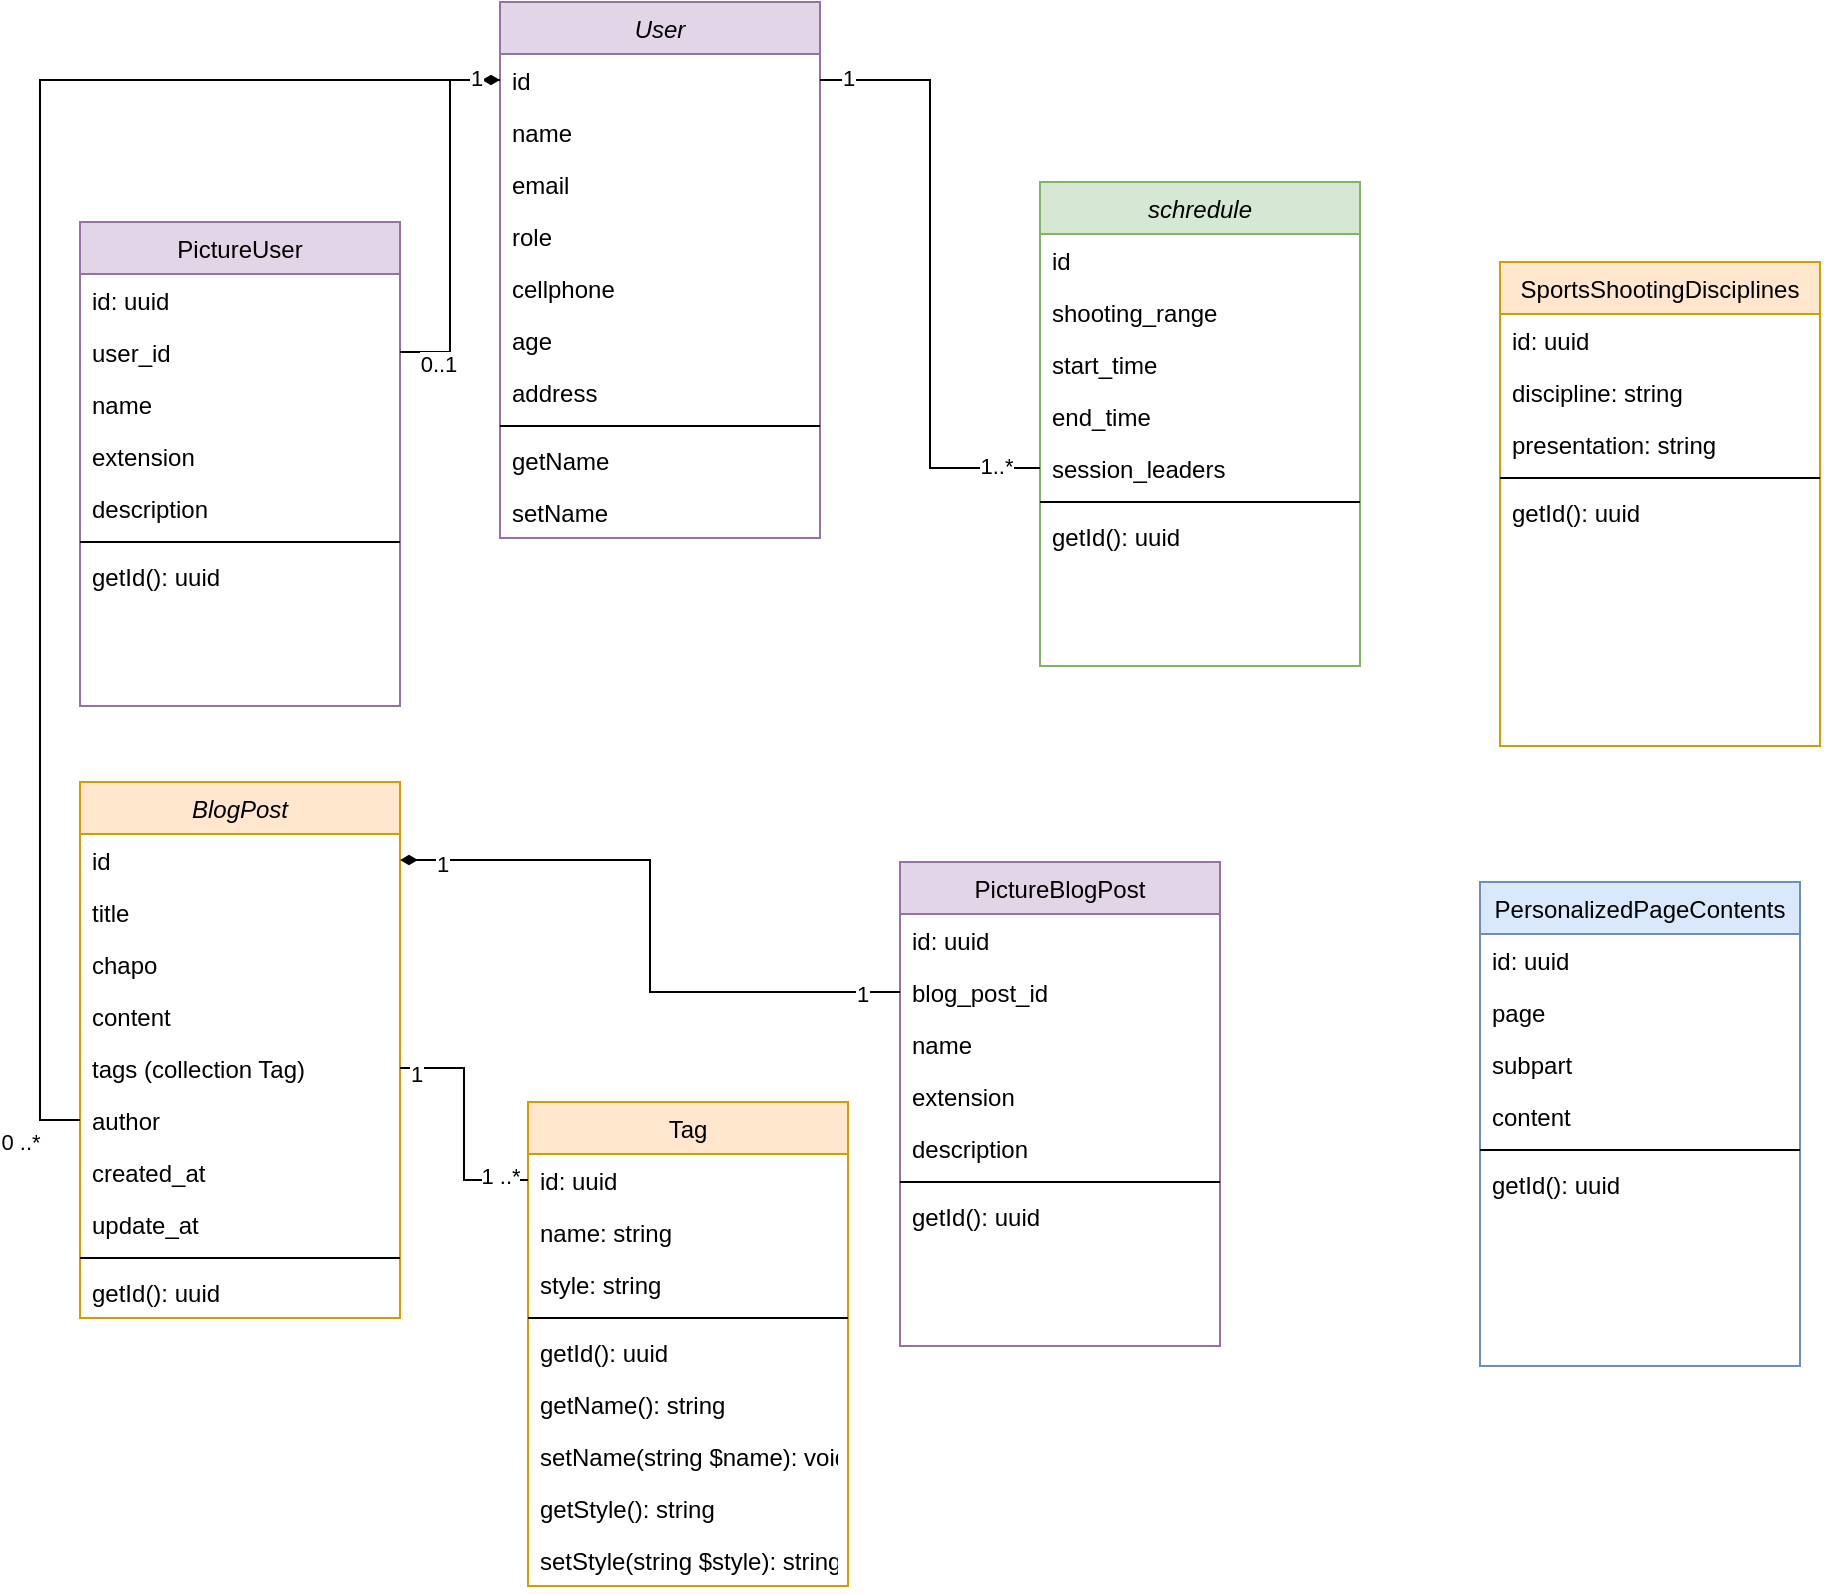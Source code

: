 <mxfile version="21.7.1" type="github">
  <diagram id="C5RBs43oDa-KdzZeNtuy" name="Page-1">
    <mxGraphModel dx="1050" dy="1707" grid="1" gridSize="10" guides="1" tooltips="1" connect="1" arrows="1" fold="1" page="1" pageScale="1" pageWidth="827" pageHeight="1169" math="0" shadow="0">
      <root>
        <mxCell id="WIyWlLk6GJQsqaUBKTNV-0" />
        <mxCell id="WIyWlLk6GJQsqaUBKTNV-1" parent="WIyWlLk6GJQsqaUBKTNV-0" />
        <mxCell id="zkfFHV4jXpPFQw0GAbJ--0" value="User" style="swimlane;fontStyle=2;align=center;verticalAlign=top;childLayout=stackLayout;horizontal=1;startSize=26;horizontalStack=0;resizeParent=1;resizeLast=0;collapsible=1;marginBottom=0;rounded=0;shadow=0;strokeWidth=1;fillColor=#e1d5e7;strokeColor=#9673a6;" parent="WIyWlLk6GJQsqaUBKTNV-1" vertex="1">
          <mxGeometry x="320" y="-190" width="160" height="268" as="geometry">
            <mxRectangle x="230" y="140" width="160" height="26" as="alternateBounds" />
          </mxGeometry>
        </mxCell>
        <mxCell id="U5O1YPlpjlv_tgol70Cx-2" value="id" style="text;align=left;verticalAlign=top;spacingLeft=4;spacingRight=4;overflow=hidden;rotatable=0;points=[[0,0.5],[1,0.5]];portConstraint=eastwest;" parent="zkfFHV4jXpPFQw0GAbJ--0" vertex="1">
          <mxGeometry y="26" width="160" height="26" as="geometry" />
        </mxCell>
        <mxCell id="zkfFHV4jXpPFQw0GAbJ--1" value="name" style="text;align=left;verticalAlign=top;spacingLeft=4;spacingRight=4;overflow=hidden;rotatable=0;points=[[0,0.5],[1,0.5]];portConstraint=eastwest;" parent="zkfFHV4jXpPFQw0GAbJ--0" vertex="1">
          <mxGeometry y="52" width="160" height="26" as="geometry" />
        </mxCell>
        <mxCell id="zkfFHV4jXpPFQw0GAbJ--2" value="email" style="text;align=left;verticalAlign=top;spacingLeft=4;spacingRight=4;overflow=hidden;rotatable=0;points=[[0,0.5],[1,0.5]];portConstraint=eastwest;rounded=0;shadow=0;html=0;" parent="zkfFHV4jXpPFQw0GAbJ--0" vertex="1">
          <mxGeometry y="78" width="160" height="26" as="geometry" />
        </mxCell>
        <mxCell id="zkfFHV4jXpPFQw0GAbJ--3" value="role" style="text;align=left;verticalAlign=top;spacingLeft=4;spacingRight=4;overflow=hidden;rotatable=0;points=[[0,0.5],[1,0.5]];portConstraint=eastwest;rounded=0;shadow=0;html=0;" parent="zkfFHV4jXpPFQw0GAbJ--0" vertex="1">
          <mxGeometry y="104" width="160" height="26" as="geometry" />
        </mxCell>
        <mxCell id="ME-zuUpjFk7X6YnfLPZM-8" value="cellphone" style="text;align=left;verticalAlign=top;spacingLeft=4;spacingRight=4;overflow=hidden;rotatable=0;points=[[0,0.5],[1,0.5]];portConstraint=eastwest;rounded=0;shadow=0;html=0;" parent="zkfFHV4jXpPFQw0GAbJ--0" vertex="1">
          <mxGeometry y="130" width="160" height="26" as="geometry" />
        </mxCell>
        <mxCell id="ME-zuUpjFk7X6YnfLPZM-9" value="age" style="text;align=left;verticalAlign=top;spacingLeft=4;spacingRight=4;overflow=hidden;rotatable=0;points=[[0,0.5],[1,0.5]];portConstraint=eastwest;rounded=0;shadow=0;html=0;" parent="zkfFHV4jXpPFQw0GAbJ--0" vertex="1">
          <mxGeometry y="156" width="160" height="26" as="geometry" />
        </mxCell>
        <mxCell id="ME-zuUpjFk7X6YnfLPZM-12" value="address" style="text;align=left;verticalAlign=top;spacingLeft=4;spacingRight=4;overflow=hidden;rotatable=0;points=[[0,0.5],[1,0.5]];portConstraint=eastwest;rounded=0;shadow=0;html=0;" parent="zkfFHV4jXpPFQw0GAbJ--0" vertex="1">
          <mxGeometry y="182" width="160" height="26" as="geometry" />
        </mxCell>
        <mxCell id="zkfFHV4jXpPFQw0GAbJ--4" value="" style="line;html=1;strokeWidth=1;align=left;verticalAlign=middle;spacingTop=-1;spacingLeft=3;spacingRight=3;rotatable=0;labelPosition=right;points=[];portConstraint=eastwest;" parent="zkfFHV4jXpPFQw0GAbJ--0" vertex="1">
          <mxGeometry y="208" width="160" height="8" as="geometry" />
        </mxCell>
        <mxCell id="zkfFHV4jXpPFQw0GAbJ--5" value="getName" style="text;align=left;verticalAlign=top;spacingLeft=4;spacingRight=4;overflow=hidden;rotatable=0;points=[[0,0.5],[1,0.5]];portConstraint=eastwest;" parent="zkfFHV4jXpPFQw0GAbJ--0" vertex="1">
          <mxGeometry y="216" width="160" height="26" as="geometry" />
        </mxCell>
        <mxCell id="U5O1YPlpjlv_tgol70Cx-0" value="setName" style="text;align=left;verticalAlign=top;spacingLeft=4;spacingRight=4;overflow=hidden;rotatable=0;points=[[0,0.5],[1,0.5]];portConstraint=eastwest;" parent="zkfFHV4jXpPFQw0GAbJ--0" vertex="1">
          <mxGeometry y="242" width="160" height="26" as="geometry" />
        </mxCell>
        <mxCell id="zkfFHV4jXpPFQw0GAbJ--17" value="Tag" style="swimlane;fontStyle=0;align=center;verticalAlign=top;childLayout=stackLayout;horizontal=1;startSize=26;horizontalStack=0;resizeParent=1;resizeLast=0;collapsible=1;marginBottom=0;rounded=0;shadow=0;strokeWidth=1;fillColor=#ffe6cc;strokeColor=#d79b00;" parent="WIyWlLk6GJQsqaUBKTNV-1" vertex="1">
          <mxGeometry x="334" y="360" width="160" height="242" as="geometry">
            <mxRectangle x="550" y="140" width="160" height="26" as="alternateBounds" />
          </mxGeometry>
        </mxCell>
        <mxCell id="zkfFHV4jXpPFQw0GAbJ--18" value="id: uuid" style="text;align=left;verticalAlign=top;spacingLeft=4;spacingRight=4;overflow=hidden;rotatable=0;points=[[0,0.5],[1,0.5]];portConstraint=eastwest;" parent="zkfFHV4jXpPFQw0GAbJ--17" vertex="1">
          <mxGeometry y="26" width="160" height="26" as="geometry" />
        </mxCell>
        <mxCell id="zkfFHV4jXpPFQw0GAbJ--19" value="name: string" style="text;align=left;verticalAlign=top;spacingLeft=4;spacingRight=4;overflow=hidden;rotatable=0;points=[[0,0.5],[1,0.5]];portConstraint=eastwest;rounded=0;shadow=0;html=0;" parent="zkfFHV4jXpPFQw0GAbJ--17" vertex="1">
          <mxGeometry y="52" width="160" height="26" as="geometry" />
        </mxCell>
        <mxCell id="zkfFHV4jXpPFQw0GAbJ--20" value="style: string" style="text;align=left;verticalAlign=top;spacingLeft=4;spacingRight=4;overflow=hidden;rotatable=0;points=[[0,0.5],[1,0.5]];portConstraint=eastwest;rounded=0;shadow=0;html=0;" parent="zkfFHV4jXpPFQw0GAbJ--17" vertex="1">
          <mxGeometry y="78" width="160" height="26" as="geometry" />
        </mxCell>
        <mxCell id="zkfFHV4jXpPFQw0GAbJ--23" value="" style="line;html=1;strokeWidth=1;align=left;verticalAlign=middle;spacingTop=-1;spacingLeft=3;spacingRight=3;rotatable=0;labelPosition=right;points=[];portConstraint=eastwest;" parent="zkfFHV4jXpPFQw0GAbJ--17" vertex="1">
          <mxGeometry y="104" width="160" height="8" as="geometry" />
        </mxCell>
        <mxCell id="zkfFHV4jXpPFQw0GAbJ--24" value="getId(): uuid" style="text;align=left;verticalAlign=top;spacingLeft=4;spacingRight=4;overflow=hidden;rotatable=0;points=[[0,0.5],[1,0.5]];portConstraint=eastwest;" parent="zkfFHV4jXpPFQw0GAbJ--17" vertex="1">
          <mxGeometry y="112" width="160" height="26" as="geometry" />
        </mxCell>
        <mxCell id="U5O1YPlpjlv_tgol70Cx-4" value="getName(): string" style="text;align=left;verticalAlign=top;spacingLeft=4;spacingRight=4;overflow=hidden;rotatable=0;points=[[0,0.5],[1,0.5]];portConstraint=eastwest;" parent="zkfFHV4jXpPFQw0GAbJ--17" vertex="1">
          <mxGeometry y="138" width="160" height="26" as="geometry" />
        </mxCell>
        <mxCell id="U5O1YPlpjlv_tgol70Cx-5" value="setName(string $name): void" style="text;align=left;verticalAlign=top;spacingLeft=4;spacingRight=4;overflow=hidden;rotatable=0;points=[[0,0.5],[1,0.5]];portConstraint=eastwest;" parent="zkfFHV4jXpPFQw0GAbJ--17" vertex="1">
          <mxGeometry y="164" width="160" height="26" as="geometry" />
        </mxCell>
        <mxCell id="U5O1YPlpjlv_tgol70Cx-6" value="getStyle(): string" style="text;align=left;verticalAlign=top;spacingLeft=4;spacingRight=4;overflow=hidden;rotatable=0;points=[[0,0.5],[1,0.5]];portConstraint=eastwest;" parent="zkfFHV4jXpPFQw0GAbJ--17" vertex="1">
          <mxGeometry y="190" width="160" height="26" as="geometry" />
        </mxCell>
        <mxCell id="U5O1YPlpjlv_tgol70Cx-7" value="setStyle(string $style): string" style="text;align=left;verticalAlign=top;spacingLeft=4;spacingRight=4;overflow=hidden;rotatable=0;points=[[0,0.5],[1,0.5]];portConstraint=eastwest;" parent="zkfFHV4jXpPFQw0GAbJ--17" vertex="1">
          <mxGeometry y="216" width="160" height="26" as="geometry" />
        </mxCell>
        <mxCell id="U5O1YPlpjlv_tgol70Cx-8" value="BlogPost" style="swimlane;fontStyle=2;align=center;verticalAlign=top;childLayout=stackLayout;horizontal=1;startSize=26;horizontalStack=0;resizeParent=1;resizeLast=0;collapsible=1;marginBottom=0;rounded=0;shadow=0;strokeWidth=1;fillColor=#ffe6cc;strokeColor=#d79b00;" parent="WIyWlLk6GJQsqaUBKTNV-1" vertex="1">
          <mxGeometry x="110" y="200" width="160" height="268" as="geometry">
            <mxRectangle x="230" y="140" width="160" height="26" as="alternateBounds" />
          </mxGeometry>
        </mxCell>
        <mxCell id="U5O1YPlpjlv_tgol70Cx-9" value="id" style="text;align=left;verticalAlign=top;spacingLeft=4;spacingRight=4;overflow=hidden;rotatable=0;points=[[0,0.5],[1,0.5]];portConstraint=eastwest;" parent="U5O1YPlpjlv_tgol70Cx-8" vertex="1">
          <mxGeometry y="26" width="160" height="26" as="geometry" />
        </mxCell>
        <mxCell id="U5O1YPlpjlv_tgol70Cx-10" value="title" style="text;align=left;verticalAlign=top;spacingLeft=4;spacingRight=4;overflow=hidden;rotatable=0;points=[[0,0.5],[1,0.5]];portConstraint=eastwest;" parent="U5O1YPlpjlv_tgol70Cx-8" vertex="1">
          <mxGeometry y="52" width="160" height="26" as="geometry" />
        </mxCell>
        <mxCell id="U5O1YPlpjlv_tgol70Cx-11" value="chapo" style="text;align=left;verticalAlign=top;spacingLeft=4;spacingRight=4;overflow=hidden;rotatable=0;points=[[0,0.5],[1,0.5]];portConstraint=eastwest;rounded=0;shadow=0;html=0;" parent="U5O1YPlpjlv_tgol70Cx-8" vertex="1">
          <mxGeometry y="78" width="160" height="26" as="geometry" />
        </mxCell>
        <mxCell id="U5O1YPlpjlv_tgol70Cx-17" value="content" style="text;align=left;verticalAlign=top;spacingLeft=4;spacingRight=4;overflow=hidden;rotatable=0;points=[[0,0.5],[1,0.5]];portConstraint=eastwest;rounded=0;shadow=0;html=0;" parent="U5O1YPlpjlv_tgol70Cx-8" vertex="1">
          <mxGeometry y="104" width="160" height="26" as="geometry" />
        </mxCell>
        <mxCell id="U5O1YPlpjlv_tgol70Cx-12" value="tags (collection Tag)" style="text;align=left;verticalAlign=top;spacingLeft=4;spacingRight=4;overflow=hidden;rotatable=0;points=[[0,0.5],[1,0.5]];portConstraint=eastwest;rounded=0;shadow=0;html=0;" parent="U5O1YPlpjlv_tgol70Cx-8" vertex="1">
          <mxGeometry y="130" width="160" height="26" as="geometry" />
        </mxCell>
        <mxCell id="U5O1YPlpjlv_tgol70Cx-16" value="author" style="text;align=left;verticalAlign=top;spacingLeft=4;spacingRight=4;overflow=hidden;rotatable=0;points=[[0,0.5],[1,0.5]];portConstraint=eastwest;rounded=0;shadow=0;html=0;" parent="U5O1YPlpjlv_tgol70Cx-8" vertex="1">
          <mxGeometry y="156" width="160" height="26" as="geometry" />
        </mxCell>
        <mxCell id="ME-zuUpjFk7X6YnfLPZM-13" value="created_at" style="text;align=left;verticalAlign=top;spacingLeft=4;spacingRight=4;overflow=hidden;rotatable=0;points=[[0,0.5],[1,0.5]];portConstraint=eastwest;rounded=0;shadow=0;html=0;" parent="U5O1YPlpjlv_tgol70Cx-8" vertex="1">
          <mxGeometry y="182" width="160" height="26" as="geometry" />
        </mxCell>
        <mxCell id="ME-zuUpjFk7X6YnfLPZM-14" value="update_at" style="text;align=left;verticalAlign=top;spacingLeft=4;spacingRight=4;overflow=hidden;rotatable=0;points=[[0,0.5],[1,0.5]];portConstraint=eastwest;rounded=0;shadow=0;html=0;" parent="U5O1YPlpjlv_tgol70Cx-8" vertex="1">
          <mxGeometry y="208" width="160" height="26" as="geometry" />
        </mxCell>
        <mxCell id="U5O1YPlpjlv_tgol70Cx-13" value="" style="line;html=1;strokeWidth=1;align=left;verticalAlign=middle;spacingTop=-1;spacingLeft=3;spacingRight=3;rotatable=0;labelPosition=right;points=[];portConstraint=eastwest;" parent="U5O1YPlpjlv_tgol70Cx-8" vertex="1">
          <mxGeometry y="234" width="160" height="8" as="geometry" />
        </mxCell>
        <mxCell id="U5O1YPlpjlv_tgol70Cx-14" value="getId(): uuid" style="text;align=left;verticalAlign=top;spacingLeft=4;spacingRight=4;overflow=hidden;rotatable=0;points=[[0,0.5],[1,0.5]];portConstraint=eastwest;" parent="U5O1YPlpjlv_tgol70Cx-8" vertex="1">
          <mxGeometry y="242" width="160" height="26" as="geometry" />
        </mxCell>
        <mxCell id="U5O1YPlpjlv_tgol70Cx-18" value="schredule" style="swimlane;fontStyle=2;align=center;verticalAlign=top;childLayout=stackLayout;horizontal=1;startSize=26;horizontalStack=0;resizeParent=1;resizeLast=0;collapsible=1;marginBottom=0;rounded=0;shadow=0;strokeWidth=1;fillColor=#d5e8d4;strokeColor=#82b366;" parent="WIyWlLk6GJQsqaUBKTNV-1" vertex="1">
          <mxGeometry x="590" y="-100" width="160" height="242" as="geometry">
            <mxRectangle x="230" y="140" width="160" height="26" as="alternateBounds" />
          </mxGeometry>
        </mxCell>
        <mxCell id="U5O1YPlpjlv_tgol70Cx-19" value="id" style="text;align=left;verticalAlign=top;spacingLeft=4;spacingRight=4;overflow=hidden;rotatable=0;points=[[0,0.5],[1,0.5]];portConstraint=eastwest;" parent="U5O1YPlpjlv_tgol70Cx-18" vertex="1">
          <mxGeometry y="26" width="160" height="26" as="geometry" />
        </mxCell>
        <mxCell id="U5O1YPlpjlv_tgol70Cx-20" value="shooting_range" style="text;align=left;verticalAlign=top;spacingLeft=4;spacingRight=4;overflow=hidden;rotatable=0;points=[[0,0.5],[1,0.5]];portConstraint=eastwest;" parent="U5O1YPlpjlv_tgol70Cx-18" vertex="1">
          <mxGeometry y="52" width="160" height="26" as="geometry" />
        </mxCell>
        <mxCell id="U5O1YPlpjlv_tgol70Cx-21" value="start_time" style="text;align=left;verticalAlign=top;spacingLeft=4;spacingRight=4;overflow=hidden;rotatable=0;points=[[0,0.5],[1,0.5]];portConstraint=eastwest;rounded=0;shadow=0;html=0;" parent="U5O1YPlpjlv_tgol70Cx-18" vertex="1">
          <mxGeometry y="78" width="160" height="26" as="geometry" />
        </mxCell>
        <mxCell id="U5O1YPlpjlv_tgol70Cx-22" value="end_time" style="text;align=left;verticalAlign=top;spacingLeft=4;spacingRight=4;overflow=hidden;rotatable=0;points=[[0,0.5],[1,0.5]];portConstraint=eastwest;rounded=0;shadow=0;html=0;" parent="U5O1YPlpjlv_tgol70Cx-18" vertex="1">
          <mxGeometry y="104" width="160" height="26" as="geometry" />
        </mxCell>
        <mxCell id="U5O1YPlpjlv_tgol70Cx-23" value="session_leaders" style="text;align=left;verticalAlign=top;spacingLeft=4;spacingRight=4;overflow=hidden;rotatable=0;points=[[0,0.5],[1,0.5]];portConstraint=eastwest;rounded=0;shadow=0;html=0;" parent="U5O1YPlpjlv_tgol70Cx-18" vertex="1">
          <mxGeometry y="130" width="160" height="26" as="geometry" />
        </mxCell>
        <mxCell id="U5O1YPlpjlv_tgol70Cx-25" value="" style="line;html=1;strokeWidth=1;align=left;verticalAlign=middle;spacingTop=-1;spacingLeft=3;spacingRight=3;rotatable=0;labelPosition=right;points=[];portConstraint=eastwest;" parent="U5O1YPlpjlv_tgol70Cx-18" vertex="1">
          <mxGeometry y="156" width="160" height="8" as="geometry" />
        </mxCell>
        <mxCell id="U5O1YPlpjlv_tgol70Cx-26" value="getId(): uuid" style="text;align=left;verticalAlign=top;spacingLeft=4;spacingRight=4;overflow=hidden;rotatable=0;points=[[0,0.5],[1,0.5]];portConstraint=eastwest;" parent="U5O1YPlpjlv_tgol70Cx-18" vertex="1">
          <mxGeometry y="164" width="160" height="26" as="geometry" />
        </mxCell>
        <mxCell id="U5O1YPlpjlv_tgol70Cx-27" style="edgeStyle=orthogonalEdgeStyle;rounded=0;orthogonalLoop=1;jettySize=auto;html=1;endArrow=none;endFill=0;" parent="WIyWlLk6GJQsqaUBKTNV-1" source="U5O1YPlpjlv_tgol70Cx-2" target="U5O1YPlpjlv_tgol70Cx-23" edge="1">
          <mxGeometry relative="1" as="geometry" />
        </mxCell>
        <mxCell id="ME-zuUpjFk7X6YnfLPZM-1" value="1" style="edgeLabel;html=1;align=center;verticalAlign=middle;resizable=0;points=[];" parent="U5O1YPlpjlv_tgol70Cx-27" vertex="1" connectable="0">
          <mxGeometry x="-0.908" y="1" relative="1" as="geometry">
            <mxPoint as="offset" />
          </mxGeometry>
        </mxCell>
        <mxCell id="ME-zuUpjFk7X6YnfLPZM-2" value="1..*" style="edgeLabel;html=1;align=center;verticalAlign=middle;resizable=0;points=[];" parent="U5O1YPlpjlv_tgol70Cx-27" vertex="1" connectable="0">
          <mxGeometry x="0.855" y="1" relative="1" as="geometry">
            <mxPoint as="offset" />
          </mxGeometry>
        </mxCell>
        <mxCell id="U5O1YPlpjlv_tgol70Cx-28" style="edgeStyle=orthogonalEdgeStyle;rounded=0;orthogonalLoop=1;jettySize=auto;html=1;entryX=0;entryY=0.5;entryDx=0;entryDy=0;endArrow=none;endFill=0;" parent="WIyWlLk6GJQsqaUBKTNV-1" source="U5O1YPlpjlv_tgol70Cx-2" target="U5O1YPlpjlv_tgol70Cx-16" edge="1">
          <mxGeometry relative="1" as="geometry" />
        </mxCell>
        <mxCell id="ME-zuUpjFk7X6YnfLPZM-3" value="&lt;div&gt;0 ..*&lt;/div&gt;" style="edgeLabel;html=1;align=center;verticalAlign=middle;resizable=0;points=[];" parent="U5O1YPlpjlv_tgol70Cx-28" vertex="1" connectable="0">
          <mxGeometry x="0.971" y="3" relative="1" as="geometry">
            <mxPoint x="-19" y="14" as="offset" />
          </mxGeometry>
        </mxCell>
        <mxCell id="U5O1YPlpjlv_tgol70Cx-29" style="edgeStyle=orthogonalEdgeStyle;rounded=0;orthogonalLoop=1;jettySize=auto;html=1;entryX=0;entryY=0.5;entryDx=0;entryDy=0;endArrow=none;endFill=0;" parent="WIyWlLk6GJQsqaUBKTNV-1" source="U5O1YPlpjlv_tgol70Cx-12" target="zkfFHV4jXpPFQw0GAbJ--18" edge="1">
          <mxGeometry relative="1" as="geometry" />
        </mxCell>
        <mxCell id="ME-zuUpjFk7X6YnfLPZM-4" value="1" style="edgeLabel;html=1;align=center;verticalAlign=middle;resizable=0;points=[];" parent="U5O1YPlpjlv_tgol70Cx-29" vertex="1" connectable="0">
          <mxGeometry x="-0.867" y="-3" relative="1" as="geometry">
            <mxPoint as="offset" />
          </mxGeometry>
        </mxCell>
        <mxCell id="ME-zuUpjFk7X6YnfLPZM-5" value="1 ..*" style="edgeLabel;html=1;align=center;verticalAlign=middle;resizable=0;points=[];" parent="U5O1YPlpjlv_tgol70Cx-29" vertex="1" connectable="0">
          <mxGeometry x="0.767" y="2" relative="1" as="geometry">
            <mxPoint as="offset" />
          </mxGeometry>
        </mxCell>
        <mxCell id="PCYjPC_0E4Uth1w5afMv-7" value="PictureUser" style="swimlane;fontStyle=0;align=center;verticalAlign=top;childLayout=stackLayout;horizontal=1;startSize=26;horizontalStack=0;resizeParent=1;resizeLast=0;collapsible=1;marginBottom=0;rounded=0;shadow=0;strokeWidth=1;fillColor=#e1d5e7;strokeColor=#9673a6;" parent="WIyWlLk6GJQsqaUBKTNV-1" vertex="1">
          <mxGeometry x="110" y="-80" width="160" height="242" as="geometry">
            <mxRectangle x="550" y="140" width="160" height="26" as="alternateBounds" />
          </mxGeometry>
        </mxCell>
        <mxCell id="PCYjPC_0E4Uth1w5afMv-8" value="id: uuid" style="text;align=left;verticalAlign=top;spacingLeft=4;spacingRight=4;overflow=hidden;rotatable=0;points=[[0,0.5],[1,0.5]];portConstraint=eastwest;" parent="PCYjPC_0E4Uth1w5afMv-7" vertex="1">
          <mxGeometry y="26" width="160" height="26" as="geometry" />
        </mxCell>
        <mxCell id="PCYjPC_0E4Uth1w5afMv-13" value="user_id" style="text;align=left;verticalAlign=top;spacingLeft=4;spacingRight=4;overflow=hidden;rotatable=0;points=[[0,0.5],[1,0.5]];portConstraint=eastwest;rounded=0;shadow=0;html=0;" parent="PCYjPC_0E4Uth1w5afMv-7" vertex="1">
          <mxGeometry y="52" width="160" height="26" as="geometry" />
        </mxCell>
        <mxCell id="PCYjPC_0E4Uth1w5afMv-9" value="name" style="text;align=left;verticalAlign=top;spacingLeft=4;spacingRight=4;overflow=hidden;rotatable=0;points=[[0,0.5],[1,0.5]];portConstraint=eastwest;rounded=0;shadow=0;html=0;" parent="PCYjPC_0E4Uth1w5afMv-7" vertex="1">
          <mxGeometry y="78" width="160" height="26" as="geometry" />
        </mxCell>
        <mxCell id="PCYjPC_0E4Uth1w5afMv-10" value="extension" style="text;align=left;verticalAlign=top;spacingLeft=4;spacingRight=4;overflow=hidden;rotatable=0;points=[[0,0.5],[1,0.5]];portConstraint=eastwest;rounded=0;shadow=0;html=0;" parent="PCYjPC_0E4Uth1w5afMv-7" vertex="1">
          <mxGeometry y="104" width="160" height="26" as="geometry" />
        </mxCell>
        <mxCell id="PCYjPC_0E4Uth1w5afMv-14" value="description" style="text;align=left;verticalAlign=top;spacingLeft=4;spacingRight=4;overflow=hidden;rotatable=0;points=[[0,0.5],[1,0.5]];portConstraint=eastwest;rounded=0;shadow=0;html=0;" parent="PCYjPC_0E4Uth1w5afMv-7" vertex="1">
          <mxGeometry y="130" width="160" height="26" as="geometry" />
        </mxCell>
        <mxCell id="PCYjPC_0E4Uth1w5afMv-11" value="" style="line;html=1;strokeWidth=1;align=left;verticalAlign=middle;spacingTop=-1;spacingLeft=3;spacingRight=3;rotatable=0;labelPosition=right;points=[];portConstraint=eastwest;" parent="PCYjPC_0E4Uth1w5afMv-7" vertex="1">
          <mxGeometry y="156" width="160" height="8" as="geometry" />
        </mxCell>
        <mxCell id="PCYjPC_0E4Uth1w5afMv-12" value="getId(): uuid" style="text;align=left;verticalAlign=top;spacingLeft=4;spacingRight=4;overflow=hidden;rotatable=0;points=[[0,0.5],[1,0.5]];portConstraint=eastwest;" parent="PCYjPC_0E4Uth1w5afMv-7" vertex="1">
          <mxGeometry y="164" width="160" height="26" as="geometry" />
        </mxCell>
        <mxCell id="PCYjPC_0E4Uth1w5afMv-16" style="edgeStyle=orthogonalEdgeStyle;rounded=0;orthogonalLoop=1;jettySize=auto;html=1;entryX=1;entryY=0.5;entryDx=0;entryDy=0;startArrow=diamondThin;startFill=1;endArrow=none;endFill=0;" parent="WIyWlLk6GJQsqaUBKTNV-1" source="U5O1YPlpjlv_tgol70Cx-2" target="PCYjPC_0E4Uth1w5afMv-13" edge="1">
          <mxGeometry relative="1" as="geometry" />
        </mxCell>
        <mxCell id="PCYjPC_0E4Uth1w5afMv-26" value="0..1" style="edgeLabel;html=1;align=center;verticalAlign=middle;resizable=0;points=[];" parent="PCYjPC_0E4Uth1w5afMv-16" vertex="1" connectable="0">
          <mxGeometry x="0.795" y="6" relative="1" as="geometry">
            <mxPoint as="offset" />
          </mxGeometry>
        </mxCell>
        <mxCell id="PCYjPC_0E4Uth1w5afMv-27" value="1" style="edgeLabel;html=1;align=center;verticalAlign=middle;resizable=0;points=[];" parent="PCYjPC_0E4Uth1w5afMv-16" vertex="1" connectable="0">
          <mxGeometry x="-0.864" y="-1" relative="1" as="geometry">
            <mxPoint as="offset" />
          </mxGeometry>
        </mxCell>
        <mxCell id="PCYjPC_0E4Uth1w5afMv-17" value="PictureBlogPost" style="swimlane;fontStyle=0;align=center;verticalAlign=top;childLayout=stackLayout;horizontal=1;startSize=26;horizontalStack=0;resizeParent=1;resizeLast=0;collapsible=1;marginBottom=0;rounded=0;shadow=0;strokeWidth=1;fillColor=#e1d5e7;strokeColor=#9673a6;" parent="WIyWlLk6GJQsqaUBKTNV-1" vertex="1">
          <mxGeometry x="520" y="240" width="160" height="242" as="geometry">
            <mxRectangle x="550" y="140" width="160" height="26" as="alternateBounds" />
          </mxGeometry>
        </mxCell>
        <mxCell id="PCYjPC_0E4Uth1w5afMv-18" value="id: uuid" style="text;align=left;verticalAlign=top;spacingLeft=4;spacingRight=4;overflow=hidden;rotatable=0;points=[[0,0.5],[1,0.5]];portConstraint=eastwest;" parent="PCYjPC_0E4Uth1w5afMv-17" vertex="1">
          <mxGeometry y="26" width="160" height="26" as="geometry" />
        </mxCell>
        <mxCell id="PCYjPC_0E4Uth1w5afMv-19" value="blog_post_id" style="text;align=left;verticalAlign=top;spacingLeft=4;spacingRight=4;overflow=hidden;rotatable=0;points=[[0,0.5],[1,0.5]];portConstraint=eastwest;rounded=0;shadow=0;html=0;" parent="PCYjPC_0E4Uth1w5afMv-17" vertex="1">
          <mxGeometry y="52" width="160" height="26" as="geometry" />
        </mxCell>
        <mxCell id="PCYjPC_0E4Uth1w5afMv-20" value="name" style="text;align=left;verticalAlign=top;spacingLeft=4;spacingRight=4;overflow=hidden;rotatable=0;points=[[0,0.5],[1,0.5]];portConstraint=eastwest;rounded=0;shadow=0;html=0;" parent="PCYjPC_0E4Uth1w5afMv-17" vertex="1">
          <mxGeometry y="78" width="160" height="26" as="geometry" />
        </mxCell>
        <mxCell id="PCYjPC_0E4Uth1w5afMv-21" value="extension" style="text;align=left;verticalAlign=top;spacingLeft=4;spacingRight=4;overflow=hidden;rotatable=0;points=[[0,0.5],[1,0.5]];portConstraint=eastwest;rounded=0;shadow=0;html=0;" parent="PCYjPC_0E4Uth1w5afMv-17" vertex="1">
          <mxGeometry y="104" width="160" height="26" as="geometry" />
        </mxCell>
        <mxCell id="PCYjPC_0E4Uth1w5afMv-22" value="description" style="text;align=left;verticalAlign=top;spacingLeft=4;spacingRight=4;overflow=hidden;rotatable=0;points=[[0,0.5],[1,0.5]];portConstraint=eastwest;rounded=0;shadow=0;html=0;" parent="PCYjPC_0E4Uth1w5afMv-17" vertex="1">
          <mxGeometry y="130" width="160" height="26" as="geometry" />
        </mxCell>
        <mxCell id="PCYjPC_0E4Uth1w5afMv-23" value="" style="line;html=1;strokeWidth=1;align=left;verticalAlign=middle;spacingTop=-1;spacingLeft=3;spacingRight=3;rotatable=0;labelPosition=right;points=[];portConstraint=eastwest;" parent="PCYjPC_0E4Uth1w5afMv-17" vertex="1">
          <mxGeometry y="156" width="160" height="8" as="geometry" />
        </mxCell>
        <mxCell id="PCYjPC_0E4Uth1w5afMv-24" value="getId(): uuid" style="text;align=left;verticalAlign=top;spacingLeft=4;spacingRight=4;overflow=hidden;rotatable=0;points=[[0,0.5],[1,0.5]];portConstraint=eastwest;" parent="PCYjPC_0E4Uth1w5afMv-17" vertex="1">
          <mxGeometry y="164" width="160" height="26" as="geometry" />
        </mxCell>
        <mxCell id="PCYjPC_0E4Uth1w5afMv-25" style="edgeStyle=orthogonalEdgeStyle;rounded=0;orthogonalLoop=1;jettySize=auto;html=1;entryX=0;entryY=0.5;entryDx=0;entryDy=0;startArrow=diamondThin;startFill=1;endArrow=none;endFill=0;" parent="WIyWlLk6GJQsqaUBKTNV-1" source="U5O1YPlpjlv_tgol70Cx-9" target="PCYjPC_0E4Uth1w5afMv-19" edge="1">
          <mxGeometry relative="1" as="geometry" />
        </mxCell>
        <mxCell id="ME-zuUpjFk7X6YnfLPZM-6" value="1" style="edgeLabel;html=1;align=center;verticalAlign=middle;resizable=0;points=[];" parent="PCYjPC_0E4Uth1w5afMv-25" vertex="1" connectable="0">
          <mxGeometry x="0.88" y="-1" relative="1" as="geometry">
            <mxPoint as="offset" />
          </mxGeometry>
        </mxCell>
        <mxCell id="ME-zuUpjFk7X6YnfLPZM-7" value="1" style="edgeLabel;html=1;align=center;verticalAlign=middle;resizable=0;points=[];" parent="PCYjPC_0E4Uth1w5afMv-25" vertex="1" connectable="0">
          <mxGeometry x="-0.867" y="-2" relative="1" as="geometry">
            <mxPoint as="offset" />
          </mxGeometry>
        </mxCell>
        <mxCell id="U5O1YPlpjlv_tgol70Cx-30" value="SportsShootingDisciplines" style="swimlane;fontStyle=0;align=center;verticalAlign=top;childLayout=stackLayout;horizontal=1;startSize=26;horizontalStack=0;resizeParent=1;resizeLast=0;collapsible=1;marginBottom=0;rounded=0;shadow=0;strokeWidth=1;fillColor=#ffe6cc;strokeColor=#d79b00;" parent="WIyWlLk6GJQsqaUBKTNV-1" vertex="1">
          <mxGeometry x="820" y="-60" width="160" height="242" as="geometry">
            <mxRectangle x="550" y="140" width="160" height="26" as="alternateBounds" />
          </mxGeometry>
        </mxCell>
        <mxCell id="U5O1YPlpjlv_tgol70Cx-31" value="id: uuid" style="text;align=left;verticalAlign=top;spacingLeft=4;spacingRight=4;overflow=hidden;rotatable=0;points=[[0,0.5],[1,0.5]];portConstraint=eastwest;" parent="U5O1YPlpjlv_tgol70Cx-30" vertex="1">
          <mxGeometry y="26" width="160" height="26" as="geometry" />
        </mxCell>
        <mxCell id="U5O1YPlpjlv_tgol70Cx-32" value="discipline: string" style="text;align=left;verticalAlign=top;spacingLeft=4;spacingRight=4;overflow=hidden;rotatable=0;points=[[0,0.5],[1,0.5]];portConstraint=eastwest;rounded=0;shadow=0;html=0;" parent="U5O1YPlpjlv_tgol70Cx-30" vertex="1">
          <mxGeometry y="52" width="160" height="26" as="geometry" />
        </mxCell>
        <mxCell id="U5O1YPlpjlv_tgol70Cx-33" value="presentation: string" style="text;align=left;verticalAlign=top;spacingLeft=4;spacingRight=4;overflow=hidden;rotatable=0;points=[[0,0.5],[1,0.5]];portConstraint=eastwest;rounded=0;shadow=0;html=0;" parent="U5O1YPlpjlv_tgol70Cx-30" vertex="1">
          <mxGeometry y="78" width="160" height="26" as="geometry" />
        </mxCell>
        <mxCell id="U5O1YPlpjlv_tgol70Cx-34" value="" style="line;html=1;strokeWidth=1;align=left;verticalAlign=middle;spacingTop=-1;spacingLeft=3;spacingRight=3;rotatable=0;labelPosition=right;points=[];portConstraint=eastwest;" parent="U5O1YPlpjlv_tgol70Cx-30" vertex="1">
          <mxGeometry y="104" width="160" height="8" as="geometry" />
        </mxCell>
        <mxCell id="U5O1YPlpjlv_tgol70Cx-35" value="getId(): uuid" style="text;align=left;verticalAlign=top;spacingLeft=4;spacingRight=4;overflow=hidden;rotatable=0;points=[[0,0.5],[1,0.5]];portConstraint=eastwest;" parent="U5O1YPlpjlv_tgol70Cx-30" vertex="1">
          <mxGeometry y="112" width="160" height="26" as="geometry" />
        </mxCell>
        <mxCell id="ZpBjYw_zz0h_zZz2-lIB-0" value="PersonalizedPageContents" style="swimlane;fontStyle=0;align=center;verticalAlign=top;childLayout=stackLayout;horizontal=1;startSize=26;horizontalStack=0;resizeParent=1;resizeLast=0;collapsible=1;marginBottom=0;rounded=0;shadow=0;strokeWidth=1;fillColor=#dae8fc;strokeColor=#6c8ebf;" vertex="1" parent="WIyWlLk6GJQsqaUBKTNV-1">
          <mxGeometry x="810" y="250" width="160" height="242" as="geometry">
            <mxRectangle x="550" y="140" width="160" height="26" as="alternateBounds" />
          </mxGeometry>
        </mxCell>
        <mxCell id="ZpBjYw_zz0h_zZz2-lIB-1" value="id: uuid" style="text;align=left;verticalAlign=top;spacingLeft=4;spacingRight=4;overflow=hidden;rotatable=0;points=[[0,0.5],[1,0.5]];portConstraint=eastwest;" vertex="1" parent="ZpBjYw_zz0h_zZz2-lIB-0">
          <mxGeometry y="26" width="160" height="26" as="geometry" />
        </mxCell>
        <mxCell id="ZpBjYw_zz0h_zZz2-lIB-2" value="page" style="text;align=left;verticalAlign=top;spacingLeft=4;spacingRight=4;overflow=hidden;rotatable=0;points=[[0,0.5],[1,0.5]];portConstraint=eastwest;rounded=0;shadow=0;html=0;" vertex="1" parent="ZpBjYw_zz0h_zZz2-lIB-0">
          <mxGeometry y="52" width="160" height="26" as="geometry" />
        </mxCell>
        <mxCell id="ZpBjYw_zz0h_zZz2-lIB-8" value="subpart" style="text;align=left;verticalAlign=top;spacingLeft=4;spacingRight=4;overflow=hidden;rotatable=0;points=[[0,0.5],[1,0.5]];portConstraint=eastwest;rounded=0;shadow=0;html=0;" vertex="1" parent="ZpBjYw_zz0h_zZz2-lIB-0">
          <mxGeometry y="78" width="160" height="26" as="geometry" />
        </mxCell>
        <mxCell id="ZpBjYw_zz0h_zZz2-lIB-4" value="content" style="text;align=left;verticalAlign=top;spacingLeft=4;spacingRight=4;overflow=hidden;rotatable=0;points=[[0,0.5],[1,0.5]];portConstraint=eastwest;rounded=0;shadow=0;html=0;" vertex="1" parent="ZpBjYw_zz0h_zZz2-lIB-0">
          <mxGeometry y="104" width="160" height="26" as="geometry" />
        </mxCell>
        <mxCell id="ZpBjYw_zz0h_zZz2-lIB-6" value="" style="line;html=1;strokeWidth=1;align=left;verticalAlign=middle;spacingTop=-1;spacingLeft=3;spacingRight=3;rotatable=0;labelPosition=right;points=[];portConstraint=eastwest;" vertex="1" parent="ZpBjYw_zz0h_zZz2-lIB-0">
          <mxGeometry y="130" width="160" height="8" as="geometry" />
        </mxCell>
        <mxCell id="ZpBjYw_zz0h_zZz2-lIB-7" value="getId(): uuid" style="text;align=left;verticalAlign=top;spacingLeft=4;spacingRight=4;overflow=hidden;rotatable=0;points=[[0,0.5],[1,0.5]];portConstraint=eastwest;" vertex="1" parent="ZpBjYw_zz0h_zZz2-lIB-0">
          <mxGeometry y="138" width="160" height="26" as="geometry" />
        </mxCell>
      </root>
    </mxGraphModel>
  </diagram>
</mxfile>
